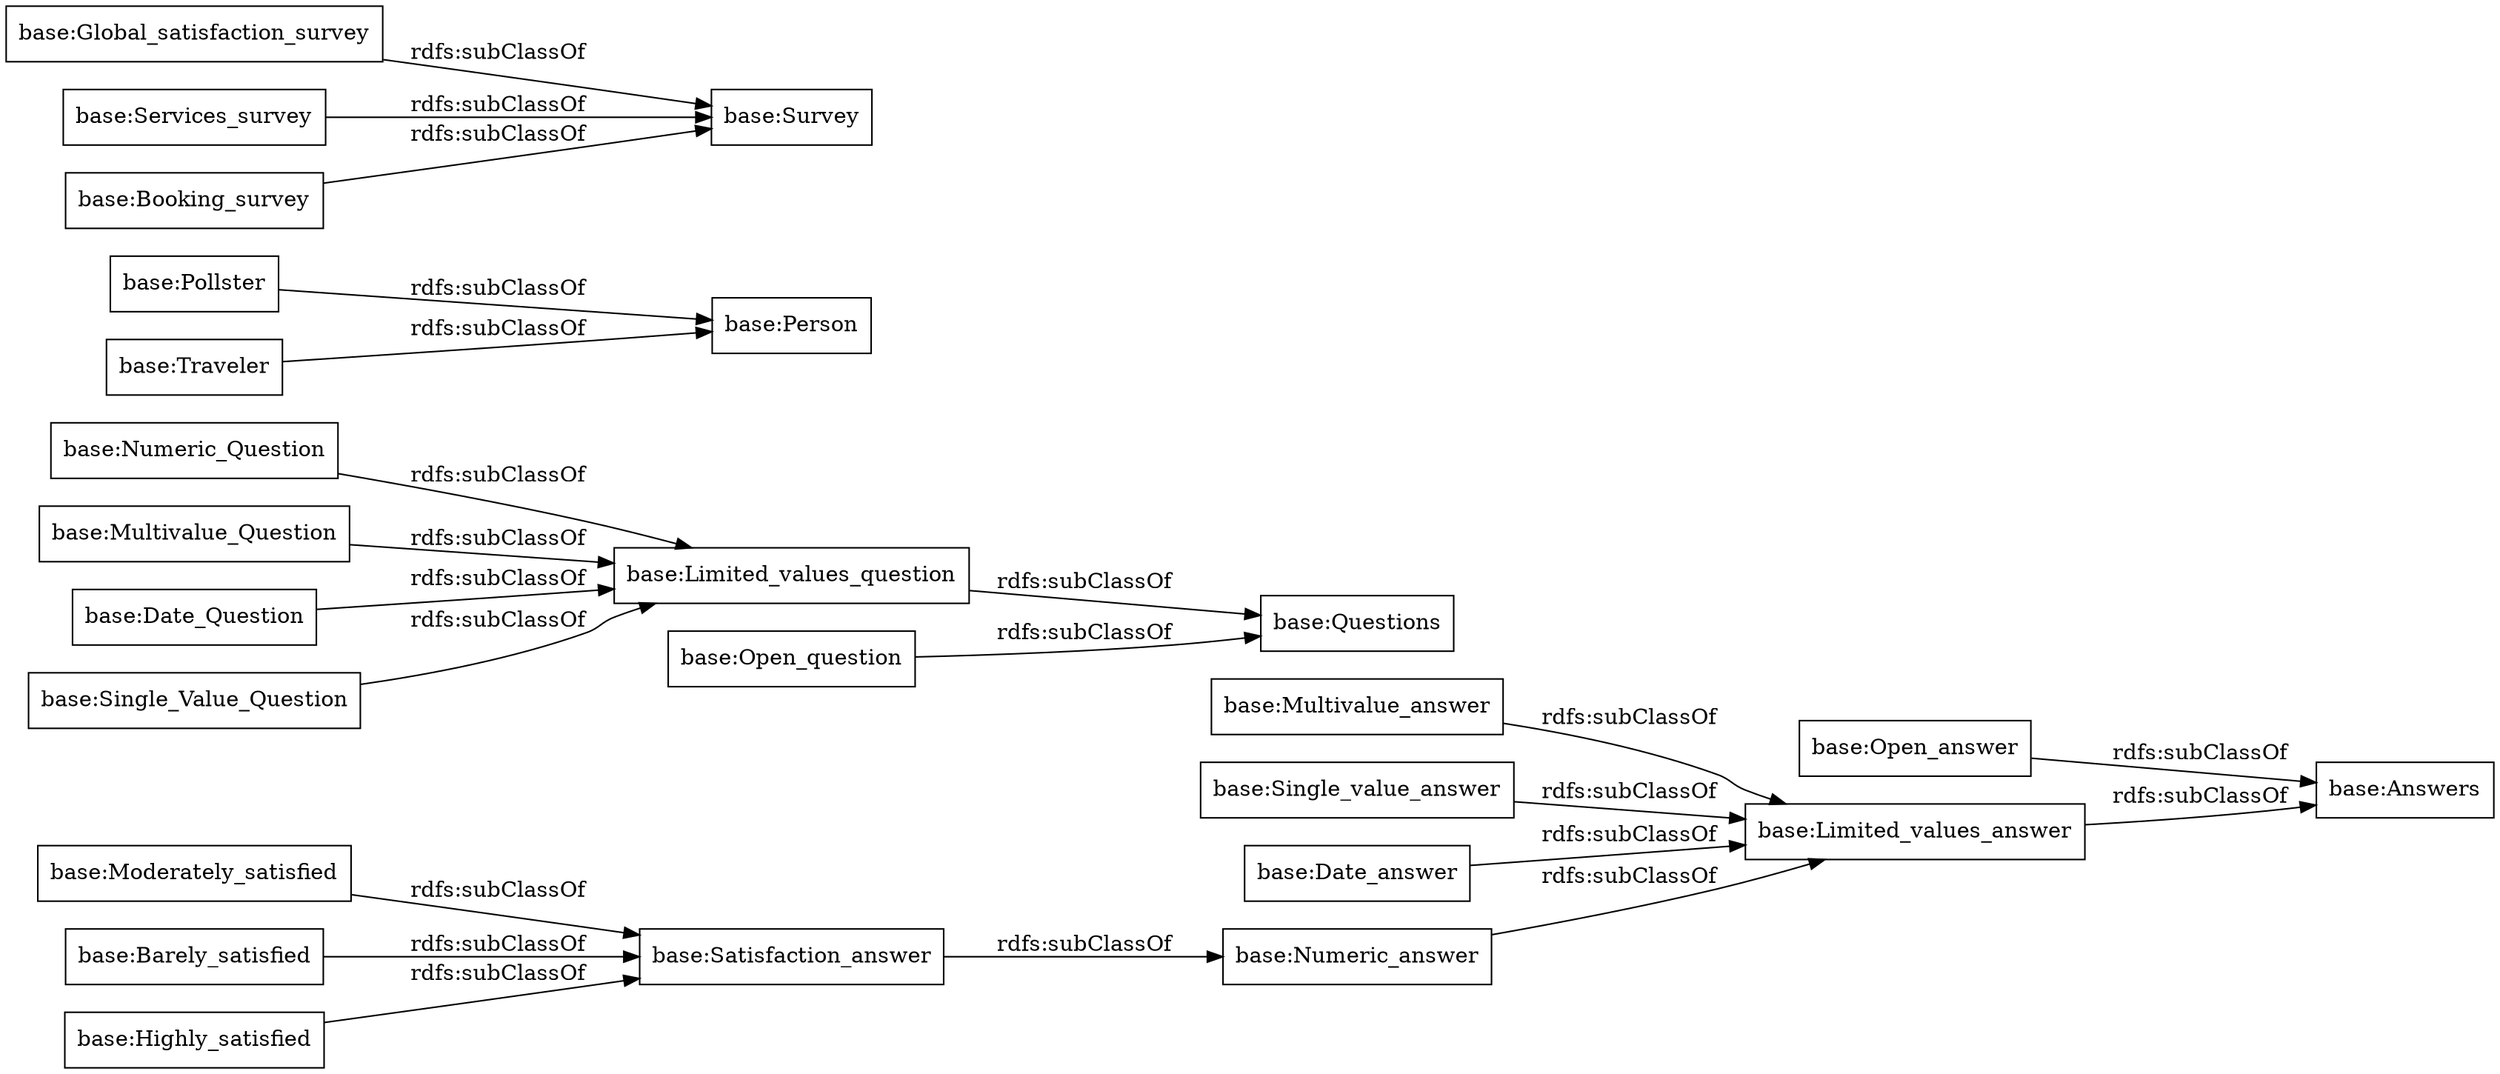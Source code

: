 digraph ar2dtool_diagram { 
rankdir=LR;
size="1000"
node [shape = rectangle, color="black"]; "base:Satisfaction_answer" "base:Numeric_Question" "base:Multivalue_answer" "base:Pollster" "base:Limited_values_question" "base:Single_value_answer" "base:Open_answer" "base:Multivalue_Question" "base:Global_satisfaction_survey" "base:Date_answer" "base:Services_survey" "base:Limited_values_answer" "base:Date_Question" "base:Booking_survey" "base:Moderately_satisfied" "base:Questions" "base:Numeric_answer" "base:Single_Value_Question" "base:Person" "base:Open_question" "base:Barely_satisfied" "base:Survey" "base:Answers" "base:Highly_satisfied" "base:Traveler" ; /*classes style*/
	"base:Global_satisfaction_survey" -> "base:Survey" [ label = "rdfs:subClassOf" ];
	"base:Traveler" -> "base:Person" [ label = "rdfs:subClassOf" ];
	"base:Open_question" -> "base:Questions" [ label = "rdfs:subClassOf" ];
	"base:Pollster" -> "base:Person" [ label = "rdfs:subClassOf" ];
	"base:Open_answer" -> "base:Answers" [ label = "rdfs:subClassOf" ];
	"base:Moderately_satisfied" -> "base:Satisfaction_answer" [ label = "rdfs:subClassOf" ];
	"base:Date_answer" -> "base:Limited_values_answer" [ label = "rdfs:subClassOf" ];
	"base:Limited_values_question" -> "base:Questions" [ label = "rdfs:subClassOf" ];
	"base:Highly_satisfied" -> "base:Satisfaction_answer" [ label = "rdfs:subClassOf" ];
	"base:Satisfaction_answer" -> "base:Numeric_answer" [ label = "rdfs:subClassOf" ];
	"base:Numeric_Question" -> "base:Limited_values_question" [ label = "rdfs:subClassOf" ];
	"base:Date_Question" -> "base:Limited_values_question" [ label = "rdfs:subClassOf" ];
	"base:Barely_satisfied" -> "base:Satisfaction_answer" [ label = "rdfs:subClassOf" ];
	"base:Limited_values_answer" -> "base:Answers" [ label = "rdfs:subClassOf" ];
	"base:Booking_survey" -> "base:Survey" [ label = "rdfs:subClassOf" ];
	"base:Multivalue_Question" -> "base:Limited_values_question" [ label = "rdfs:subClassOf" ];
	"base:Services_survey" -> "base:Survey" [ label = "rdfs:subClassOf" ];
	"base:Single_value_answer" -> "base:Limited_values_answer" [ label = "rdfs:subClassOf" ];
	"base:Numeric_answer" -> "base:Limited_values_answer" [ label = "rdfs:subClassOf" ];
	"base:Multivalue_answer" -> "base:Limited_values_answer" [ label = "rdfs:subClassOf" ];
	"base:Single_Value_Question" -> "base:Limited_values_question" [ label = "rdfs:subClassOf" ];

}
